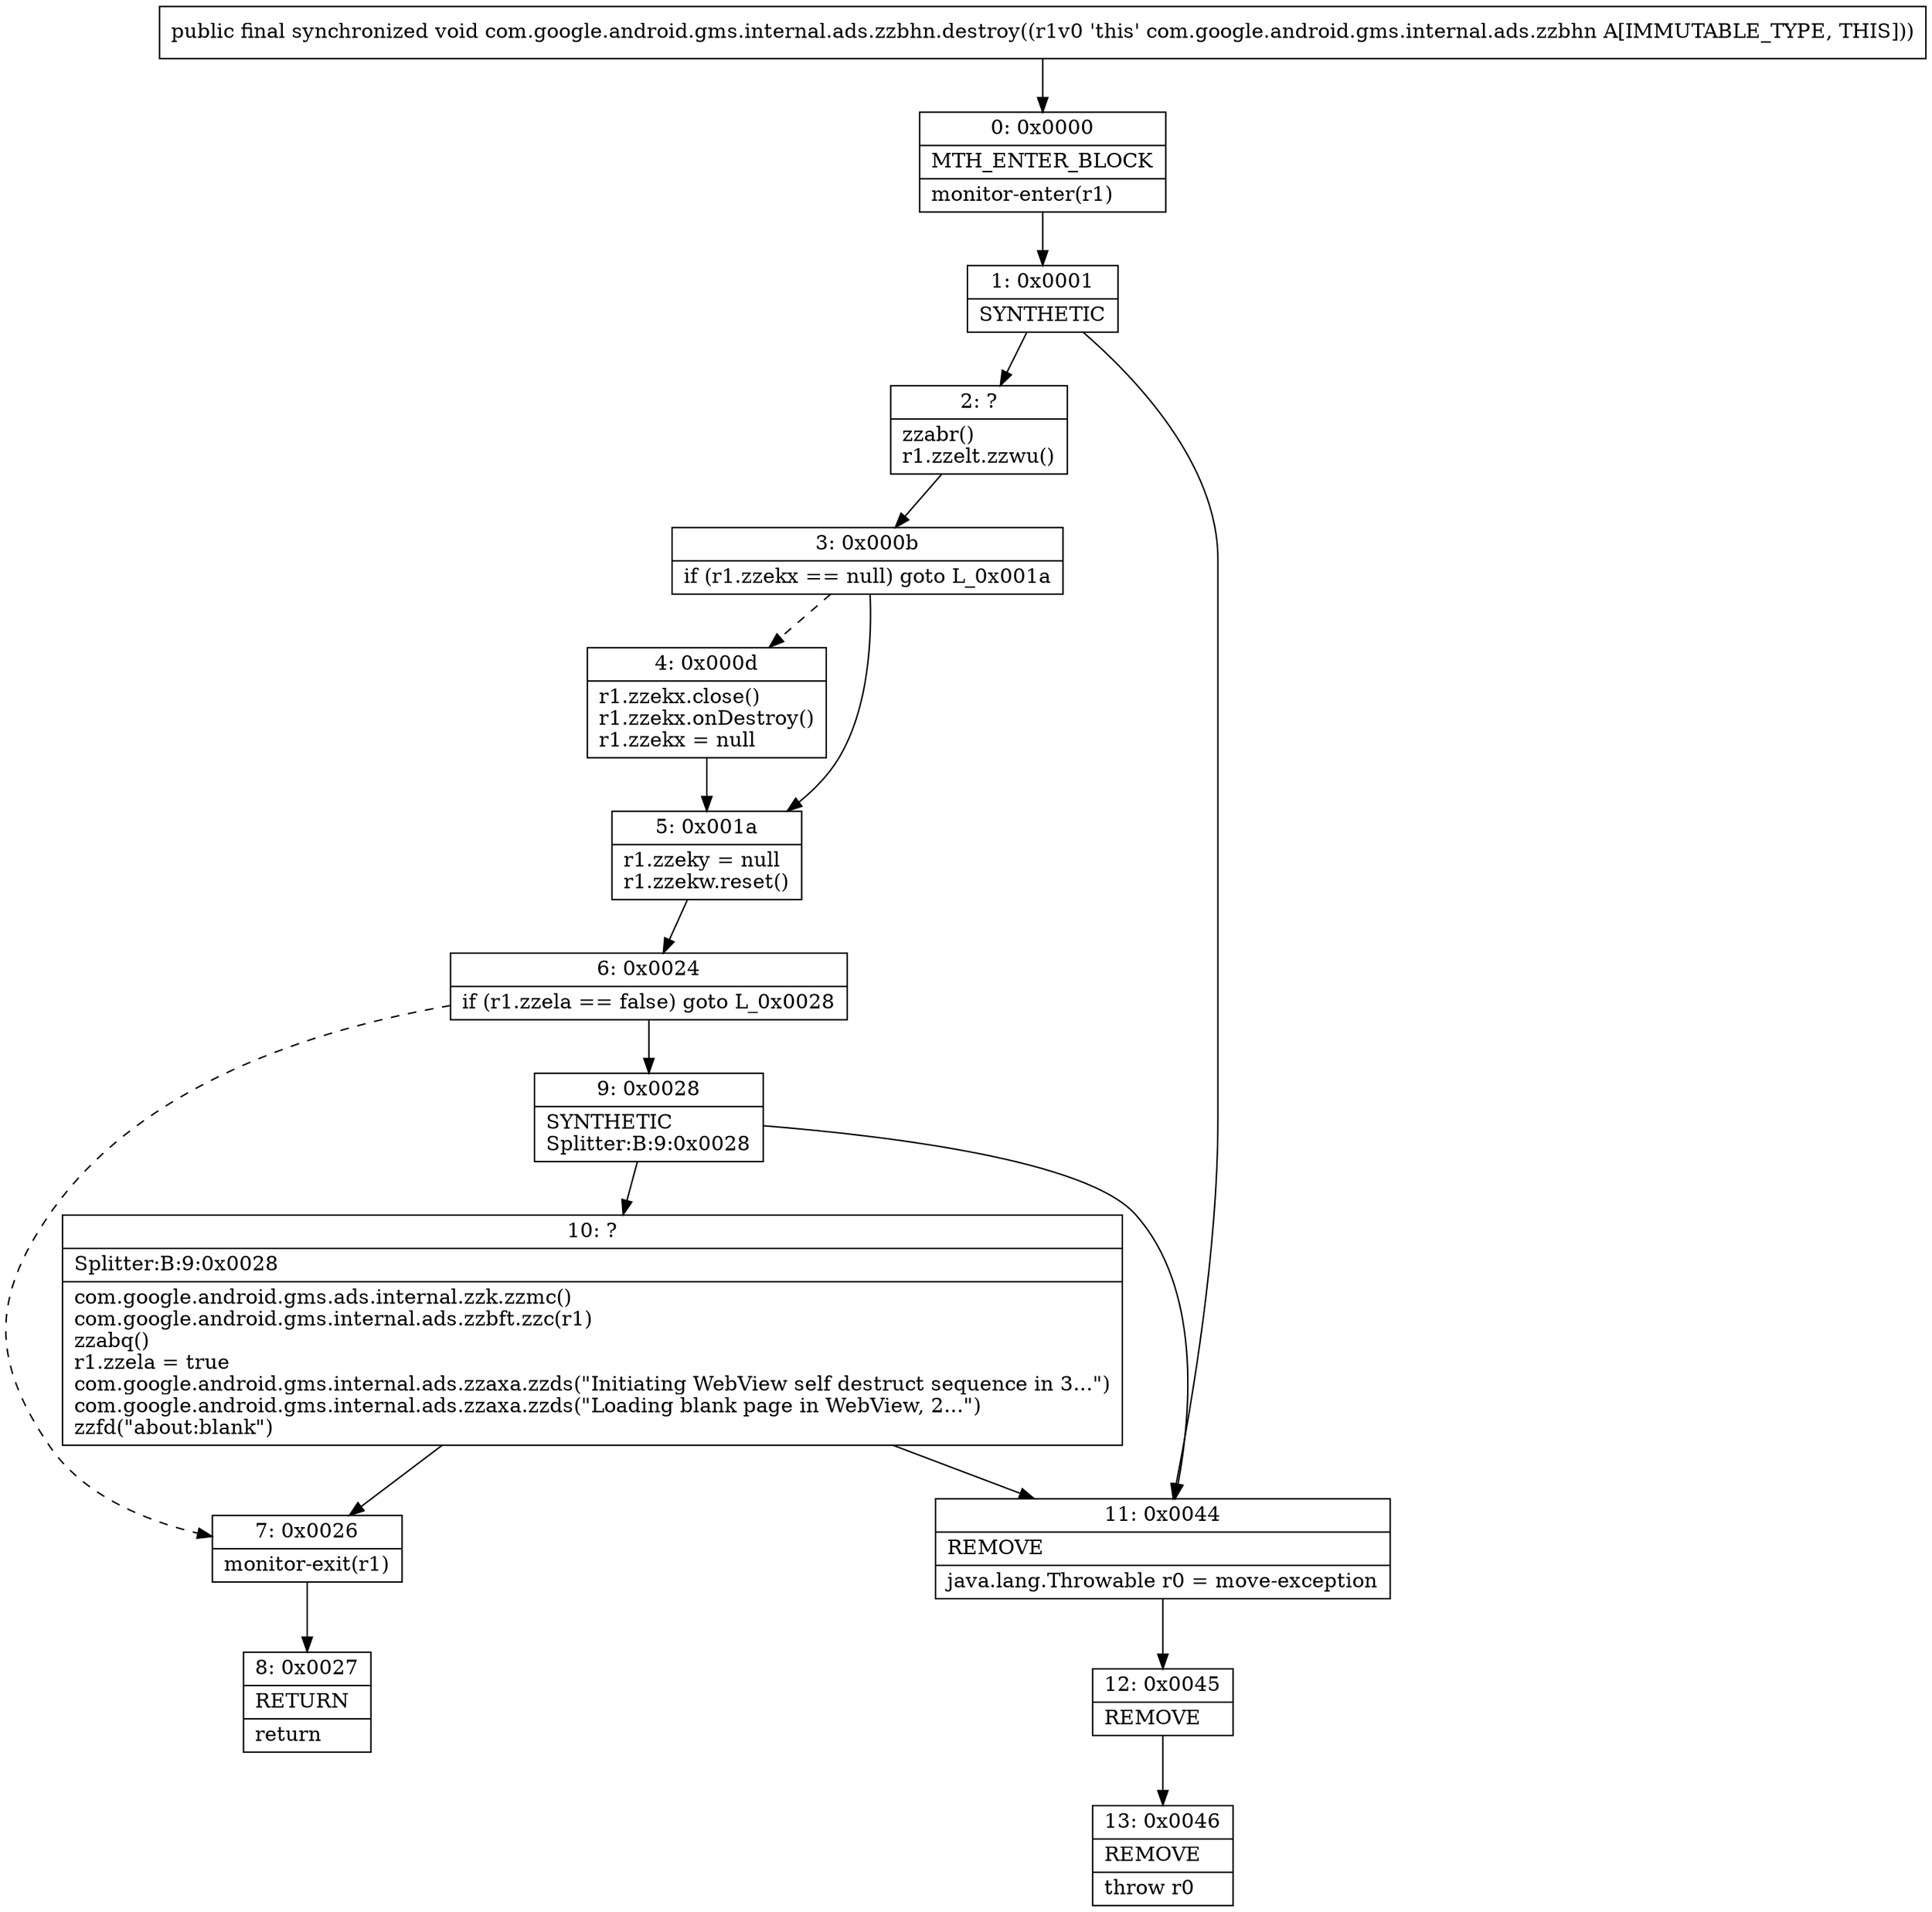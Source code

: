 digraph "CFG forcom.google.android.gms.internal.ads.zzbhn.destroy()V" {
Node_0 [shape=record,label="{0\:\ 0x0000|MTH_ENTER_BLOCK\l|monitor\-enter(r1)\l}"];
Node_1 [shape=record,label="{1\:\ 0x0001|SYNTHETIC\l}"];
Node_2 [shape=record,label="{2\:\ ?|zzabr()\lr1.zzelt.zzwu()\l}"];
Node_3 [shape=record,label="{3\:\ 0x000b|if (r1.zzekx == null) goto L_0x001a\l}"];
Node_4 [shape=record,label="{4\:\ 0x000d|r1.zzekx.close()\lr1.zzekx.onDestroy()\lr1.zzekx = null\l}"];
Node_5 [shape=record,label="{5\:\ 0x001a|r1.zzeky = null\lr1.zzekw.reset()\l}"];
Node_6 [shape=record,label="{6\:\ 0x0024|if (r1.zzela == false) goto L_0x0028\l}"];
Node_7 [shape=record,label="{7\:\ 0x0026|monitor\-exit(r1)\l}"];
Node_8 [shape=record,label="{8\:\ 0x0027|RETURN\l|return\l}"];
Node_9 [shape=record,label="{9\:\ 0x0028|SYNTHETIC\lSplitter:B:9:0x0028\l}"];
Node_10 [shape=record,label="{10\:\ ?|Splitter:B:9:0x0028\l|com.google.android.gms.ads.internal.zzk.zzmc()\lcom.google.android.gms.internal.ads.zzbft.zzc(r1)\lzzabq()\lr1.zzela = true\lcom.google.android.gms.internal.ads.zzaxa.zzds(\"Initiating WebView self destruct sequence in 3...\")\lcom.google.android.gms.internal.ads.zzaxa.zzds(\"Loading blank page in WebView, 2...\")\lzzfd(\"about:blank\")\l}"];
Node_11 [shape=record,label="{11\:\ 0x0044|REMOVE\l|java.lang.Throwable r0 = move\-exception\l}"];
Node_12 [shape=record,label="{12\:\ 0x0045|REMOVE\l}"];
Node_13 [shape=record,label="{13\:\ 0x0046|REMOVE\l|throw r0\l}"];
MethodNode[shape=record,label="{public final synchronized void com.google.android.gms.internal.ads.zzbhn.destroy((r1v0 'this' com.google.android.gms.internal.ads.zzbhn A[IMMUTABLE_TYPE, THIS])) }"];
MethodNode -> Node_0;
Node_0 -> Node_1;
Node_1 -> Node_2;
Node_1 -> Node_11;
Node_2 -> Node_3;
Node_3 -> Node_4[style=dashed];
Node_3 -> Node_5;
Node_4 -> Node_5;
Node_5 -> Node_6;
Node_6 -> Node_7[style=dashed];
Node_6 -> Node_9;
Node_7 -> Node_8;
Node_9 -> Node_10;
Node_9 -> Node_11;
Node_10 -> Node_11;
Node_10 -> Node_7;
Node_11 -> Node_12;
Node_12 -> Node_13;
}

